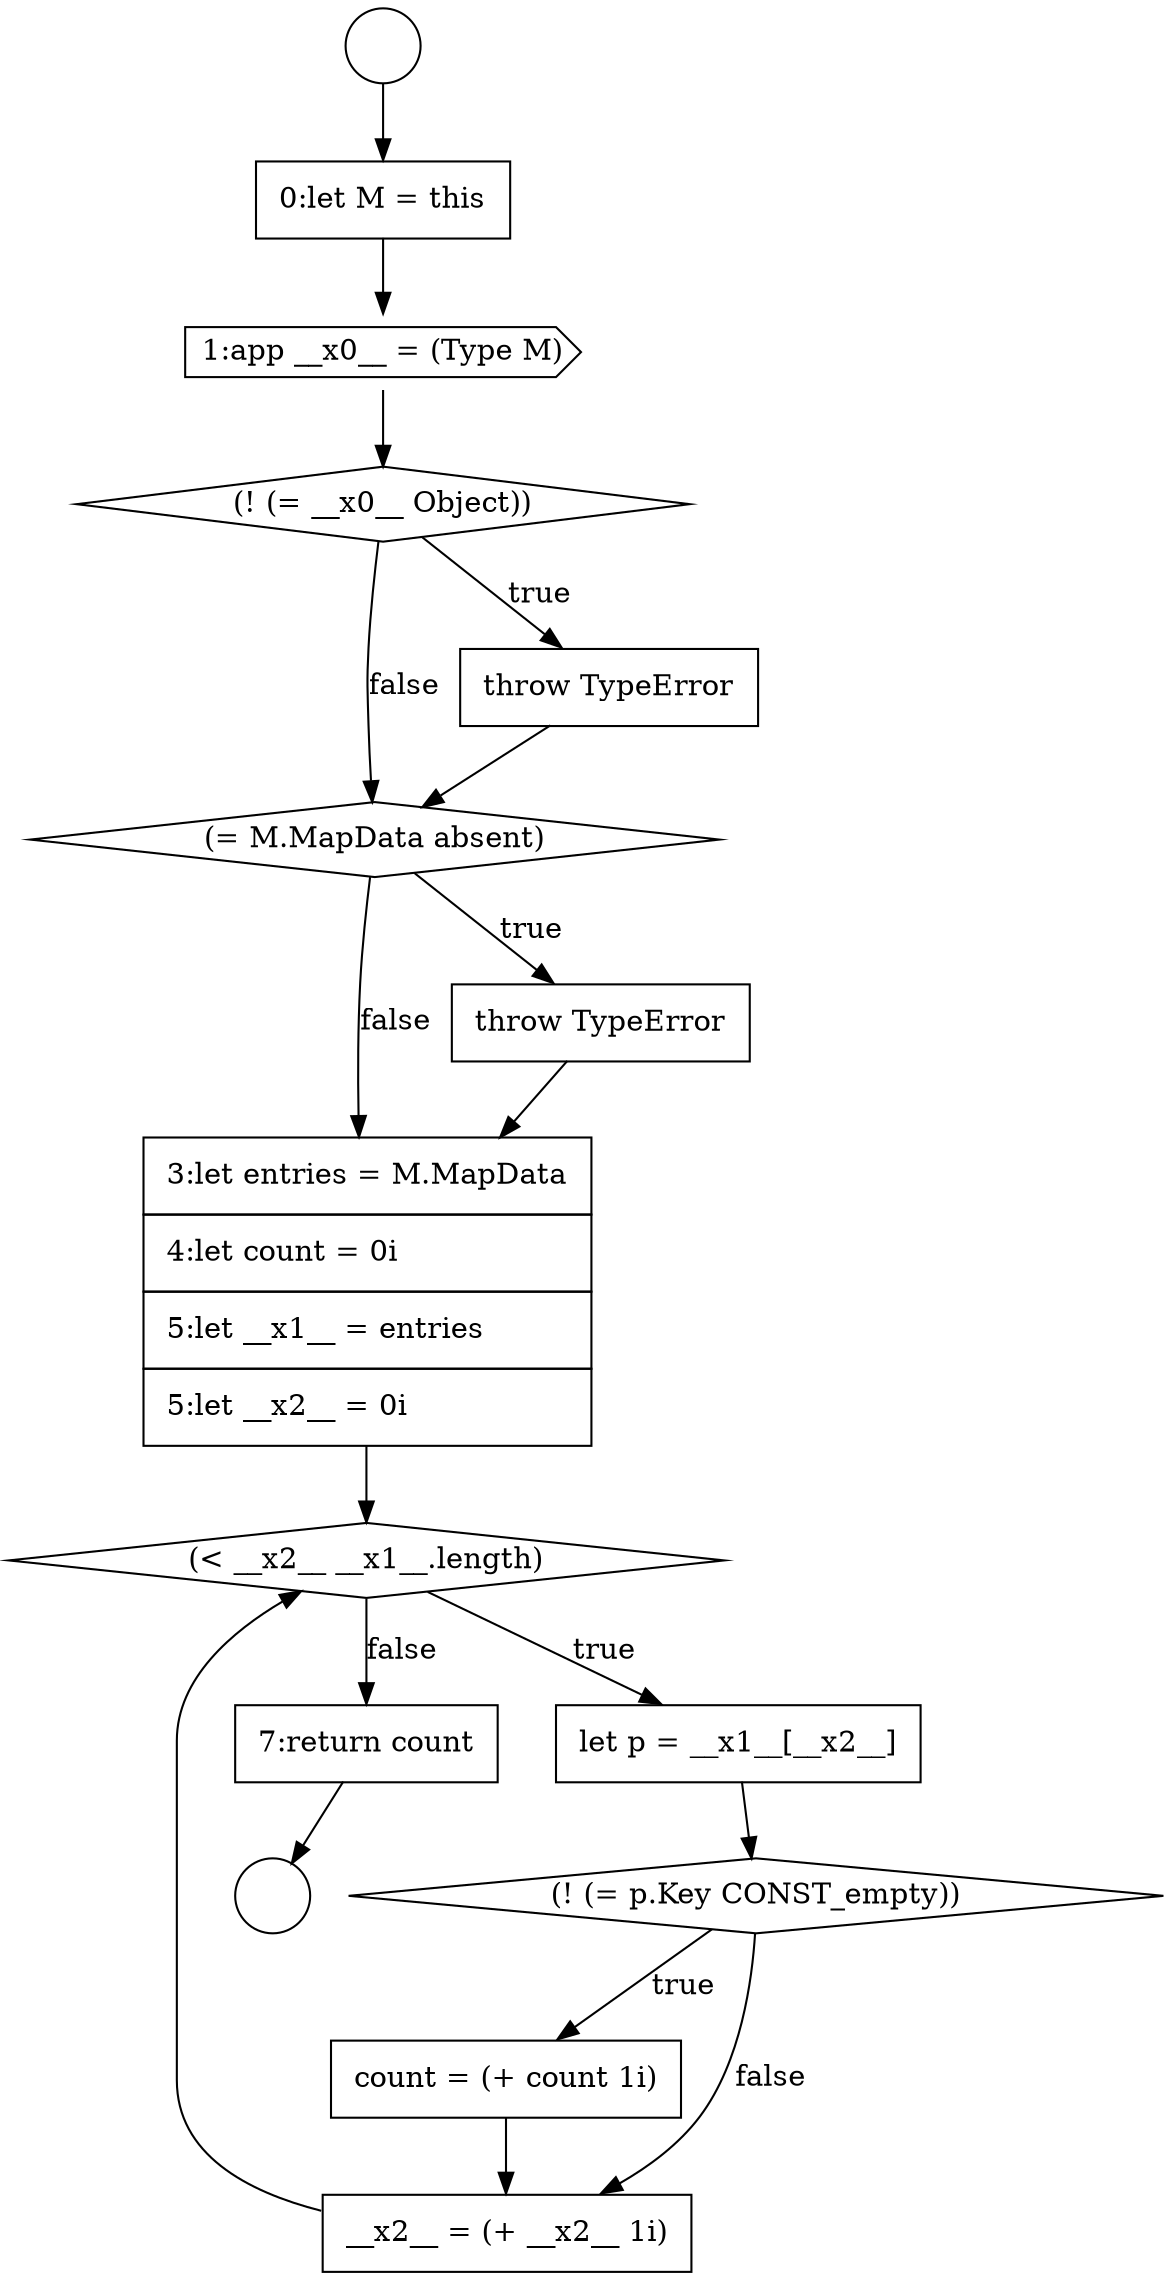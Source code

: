 digraph {
  node15666 [shape=cds, label=<<font color="black">1:app __x0__ = (Type M)</font>> color="black" fillcolor="white" style=filled]
  node15671 [shape=none, margin=0, label=<<font color="black">
    <table border="0" cellborder="1" cellspacing="0" cellpadding="10">
      <tr><td align="left">3:let entries = M.MapData</td></tr>
      <tr><td align="left">4:let count = 0i</td></tr>
      <tr><td align="left">5:let __x1__ = entries</td></tr>
      <tr><td align="left">5:let __x2__ = 0i</td></tr>
    </table>
  </font>> color="black" fillcolor="white" style=filled]
  node15669 [shape=diamond, label=<<font color="black">(= M.MapData absent)</font>> color="black" fillcolor="white" style=filled]
  node15664 [shape=circle label=" " color="black" fillcolor="white" style=filled]
  node15675 [shape=none, margin=0, label=<<font color="black">
    <table border="0" cellborder="1" cellspacing="0" cellpadding="10">
      <tr><td align="left">count = (+ count 1i)</td></tr>
    </table>
  </font>> color="black" fillcolor="white" style=filled]
  node15668 [shape=none, margin=0, label=<<font color="black">
    <table border="0" cellborder="1" cellspacing="0" cellpadding="10">
      <tr><td align="left">throw TypeError</td></tr>
    </table>
  </font>> color="black" fillcolor="white" style=filled]
  node15676 [shape=none, margin=0, label=<<font color="black">
    <table border="0" cellborder="1" cellspacing="0" cellpadding="10">
      <tr><td align="left">__x2__ = (+ __x2__ 1i)</td></tr>
    </table>
  </font>> color="black" fillcolor="white" style=filled]
  node15677 [shape=none, margin=0, label=<<font color="black">
    <table border="0" cellborder="1" cellspacing="0" cellpadding="10">
      <tr><td align="left">7:return count</td></tr>
    </table>
  </font>> color="black" fillcolor="white" style=filled]
  node15672 [shape=diamond, label=<<font color="black">(&lt; __x2__ __x1__.length)</font>> color="black" fillcolor="white" style=filled]
  node15667 [shape=diamond, label=<<font color="black">(! (= __x0__ Object))</font>> color="black" fillcolor="white" style=filled]
  node15673 [shape=none, margin=0, label=<<font color="black">
    <table border="0" cellborder="1" cellspacing="0" cellpadding="10">
      <tr><td align="left">let p = __x1__[__x2__]</td></tr>
    </table>
  </font>> color="black" fillcolor="white" style=filled]
  node15674 [shape=diamond, label=<<font color="black">(! (= p.Key CONST_empty))</font>> color="black" fillcolor="white" style=filled]
  node15663 [shape=circle label=" " color="black" fillcolor="white" style=filled]
  node15665 [shape=none, margin=0, label=<<font color="black">
    <table border="0" cellborder="1" cellspacing="0" cellpadding="10">
      <tr><td align="left">0:let M = this</td></tr>
    </table>
  </font>> color="black" fillcolor="white" style=filled]
  node15670 [shape=none, margin=0, label=<<font color="black">
    <table border="0" cellborder="1" cellspacing="0" cellpadding="10">
      <tr><td align="left">throw TypeError</td></tr>
    </table>
  </font>> color="black" fillcolor="white" style=filled]
  node15665 -> node15666 [ color="black"]
  node15671 -> node15672 [ color="black"]
  node15663 -> node15665 [ color="black"]
  node15672 -> node15673 [label=<<font color="black">true</font>> color="black"]
  node15672 -> node15677 [label=<<font color="black">false</font>> color="black"]
  node15669 -> node15670 [label=<<font color="black">true</font>> color="black"]
  node15669 -> node15671 [label=<<font color="black">false</font>> color="black"]
  node15667 -> node15668 [label=<<font color="black">true</font>> color="black"]
  node15667 -> node15669 [label=<<font color="black">false</font>> color="black"]
  node15677 -> node15664 [ color="black"]
  node15676 -> node15672 [ color="black"]
  node15668 -> node15669 [ color="black"]
  node15673 -> node15674 [ color="black"]
  node15674 -> node15675 [label=<<font color="black">true</font>> color="black"]
  node15674 -> node15676 [label=<<font color="black">false</font>> color="black"]
  node15670 -> node15671 [ color="black"]
  node15675 -> node15676 [ color="black"]
  node15666 -> node15667 [ color="black"]
}
